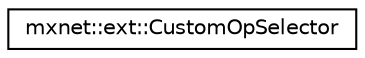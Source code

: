 digraph "Graphical Class Hierarchy"
{
 // LATEX_PDF_SIZE
  edge [fontname="Helvetica",fontsize="10",labelfontname="Helvetica",labelfontsize="10"];
  node [fontname="Helvetica",fontsize="10",shape=record];
  rankdir="LR";
  Node0 [label="mxnet::ext::CustomOpSelector",height=0.2,width=0.4,color="black", fillcolor="white", style="filled",URL="$classmxnet_1_1ext_1_1CustomOpSelector.html",tooltip=" "];
}
